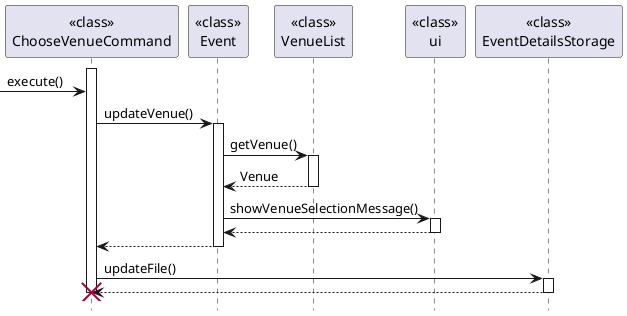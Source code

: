 @startuml
'https://plantuml.com/sequence-diagram

hide footbox
activate "<<class>>\nChooseVenueCommand"
-> "<<class>>\nChooseVenueCommand": execute()

"<<class>>\nChooseVenueCommand" -> "<<class>>\nEvent": updateVenue()
activate "<<class>>\nEvent"
"<<class>>\nEvent" -> "<<class>>\nVenueList": getVenue()
activate "<<class>>\nVenueList"
"<<class>>\nVenueList" --> "<<class>>\nEvent": Venue
deactivate "<<class>>\nVenueList"
"<<class>>\nEvent" -> "<<class>>\nui": showVenueSelectionMessage()
activate "<<class>>\nui"
"<<class>>\nui" --> "<<class>>\nEvent":
deactivate "<<class>>\nui"
"<<class>>\nEvent" --> "<<class>>\nChooseVenueCommand":
deactivate "<<class>>\nEvent"

"<<class>>\nChooseVenueCommand" -> "<<class>>\nEventDetailsStorage": updateFile()
activate "<<class>>\nEventDetailsStorage"
"<<class>>\nEventDetailsStorage" --> "<<class>>\nChooseVenueCommand":

deactivate "<<class>>\nEventDetailsStorage"

deactivate "<<class>>\nChooseVenueCommand"
destroy "<<class>>\nChooseVenueCommand"
@enduml